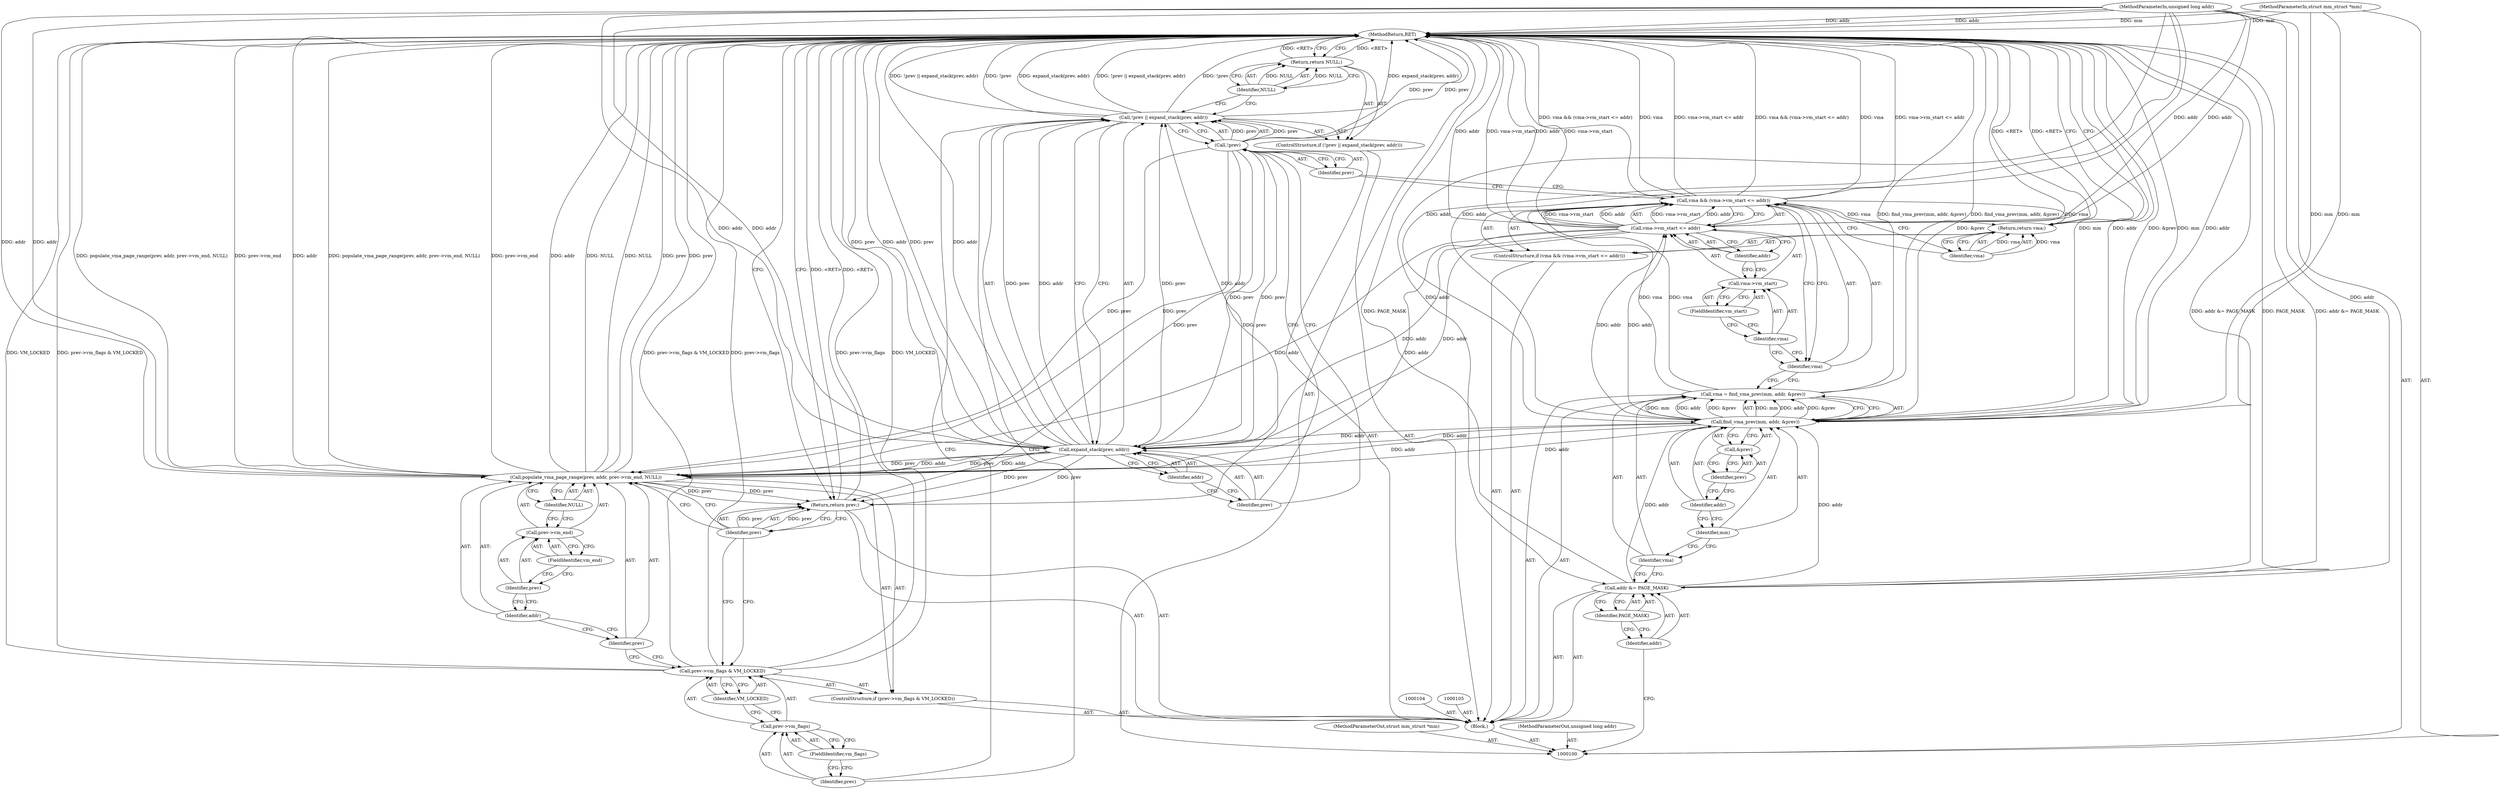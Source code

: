 digraph "1_linux_04f5866e41fb70690e28397487d8bd8eea7d712a_5" {
"1000150" [label="(MethodReturn,RET)"];
"1000101" [label="(MethodParameterIn,struct mm_struct *mm)"];
"1000219" [label="(MethodParameterOut,struct mm_struct *mm)"];
"1000102" [label="(MethodParameterIn,unsigned long addr)"];
"1000220" [label="(MethodParameterOut,unsigned long addr)"];
"1000134" [label="(Identifier,NULL)"];
"1000133" [label="(Return,return NULL;)"];
"1000139" [label="(FieldIdentifier,vm_flags)"];
"1000135" [label="(ControlStructure,if (prev->vm_flags & VM_LOCKED))"];
"1000140" [label="(Identifier,VM_LOCKED)"];
"1000136" [label="(Call,prev->vm_flags & VM_LOCKED)"];
"1000137" [label="(Call,prev->vm_flags)"];
"1000138" [label="(Identifier,prev)"];
"1000142" [label="(Identifier,prev)"];
"1000141" [label="(Call,populate_vma_page_range(prev, addr, prev->vm_end, NULL))"];
"1000143" [label="(Identifier,addr)"];
"1000144" [label="(Call,prev->vm_end)"];
"1000145" [label="(Identifier,prev)"];
"1000146" [label="(FieldIdentifier,vm_end)"];
"1000147" [label="(Identifier,NULL)"];
"1000148" [label="(Return,return prev;)"];
"1000149" [label="(Identifier,prev)"];
"1000103" [label="(Block,)"];
"1000106" [label="(Call,addr &= PAGE_MASK)"];
"1000107" [label="(Identifier,addr)"];
"1000108" [label="(Identifier,PAGE_MASK)"];
"1000109" [label="(Call,vma = find_vma_prev(mm, addr, &prev))"];
"1000110" [label="(Identifier,vma)"];
"1000112" [label="(Identifier,mm)"];
"1000113" [label="(Identifier,addr)"];
"1000114" [label="(Call,&prev)"];
"1000115" [label="(Identifier,prev)"];
"1000111" [label="(Call,find_vma_prev(mm, addr, &prev))"];
"1000119" [label="(Call,vma->vm_start <= addr)"];
"1000120" [label="(Call,vma->vm_start)"];
"1000121" [label="(Identifier,vma)"];
"1000122" [label="(FieldIdentifier,vm_start)"];
"1000116" [label="(ControlStructure,if (vma && (vma->vm_start <= addr)))"];
"1000123" [label="(Identifier,addr)"];
"1000117" [label="(Call,vma && (vma->vm_start <= addr))"];
"1000118" [label="(Identifier,vma)"];
"1000125" [label="(Identifier,vma)"];
"1000124" [label="(Return,return vma;)"];
"1000126" [label="(ControlStructure,if (!prev || expand_stack(prev, addr)))"];
"1000130" [label="(Call,expand_stack(prev, addr))"];
"1000131" [label="(Identifier,prev)"];
"1000132" [label="(Identifier,addr)"];
"1000127" [label="(Call,!prev || expand_stack(prev, addr))"];
"1000128" [label="(Call,!prev)"];
"1000129" [label="(Identifier,prev)"];
"1000150" -> "1000100"  [label="AST: "];
"1000150" -> "1000124"  [label="CFG: "];
"1000150" -> "1000133"  [label="CFG: "];
"1000150" -> "1000148"  [label="CFG: "];
"1000124" -> "1000150"  [label="DDG: <RET>"];
"1000133" -> "1000150"  [label="DDG: <RET>"];
"1000148" -> "1000150"  [label="DDG: <RET>"];
"1000117" -> "1000150"  [label="DDG: vma && (vma->vm_start <= addr)"];
"1000117" -> "1000150"  [label="DDG: vma"];
"1000117" -> "1000150"  [label="DDG: vma->vm_start <= addr"];
"1000127" -> "1000150"  [label="DDG: expand_stack(prev, addr)"];
"1000127" -> "1000150"  [label="DDG: !prev || expand_stack(prev, addr)"];
"1000127" -> "1000150"  [label="DDG: !prev"];
"1000141" -> "1000150"  [label="DDG: prev"];
"1000141" -> "1000150"  [label="DDG: populate_vma_page_range(prev, addr, prev->vm_end, NULL)"];
"1000141" -> "1000150"  [label="DDG: prev->vm_end"];
"1000141" -> "1000150"  [label="DDG: addr"];
"1000141" -> "1000150"  [label="DDG: NULL"];
"1000106" -> "1000150"  [label="DDG: PAGE_MASK"];
"1000106" -> "1000150"  [label="DDG: addr &= PAGE_MASK"];
"1000111" -> "1000150"  [label="DDG: &prev"];
"1000111" -> "1000150"  [label="DDG: mm"];
"1000111" -> "1000150"  [label="DDG: addr"];
"1000136" -> "1000150"  [label="DDG: VM_LOCKED"];
"1000136" -> "1000150"  [label="DDG: prev->vm_flags & VM_LOCKED"];
"1000136" -> "1000150"  [label="DDG: prev->vm_flags"];
"1000130" -> "1000150"  [label="DDG: prev"];
"1000130" -> "1000150"  [label="DDG: addr"];
"1000119" -> "1000150"  [label="DDG: addr"];
"1000119" -> "1000150"  [label="DDG: vma->vm_start"];
"1000128" -> "1000150"  [label="DDG: prev"];
"1000102" -> "1000150"  [label="DDG: addr"];
"1000101" -> "1000150"  [label="DDG: mm"];
"1000109" -> "1000150"  [label="DDG: find_vma_prev(mm, addr, &prev)"];
"1000101" -> "1000100"  [label="AST: "];
"1000101" -> "1000150"  [label="DDG: mm"];
"1000101" -> "1000111"  [label="DDG: mm"];
"1000219" -> "1000100"  [label="AST: "];
"1000102" -> "1000100"  [label="AST: "];
"1000102" -> "1000150"  [label="DDG: addr"];
"1000102" -> "1000106"  [label="DDG: addr"];
"1000102" -> "1000111"  [label="DDG: addr"];
"1000102" -> "1000119"  [label="DDG: addr"];
"1000102" -> "1000130"  [label="DDG: addr"];
"1000102" -> "1000141"  [label="DDG: addr"];
"1000220" -> "1000100"  [label="AST: "];
"1000134" -> "1000133"  [label="AST: "];
"1000134" -> "1000127"  [label="CFG: "];
"1000133" -> "1000134"  [label="CFG: "];
"1000134" -> "1000133"  [label="DDG: NULL"];
"1000133" -> "1000126"  [label="AST: "];
"1000133" -> "1000134"  [label="CFG: "];
"1000134" -> "1000133"  [label="AST: "];
"1000150" -> "1000133"  [label="CFG: "];
"1000133" -> "1000150"  [label="DDG: <RET>"];
"1000134" -> "1000133"  [label="DDG: NULL"];
"1000139" -> "1000137"  [label="AST: "];
"1000139" -> "1000138"  [label="CFG: "];
"1000137" -> "1000139"  [label="CFG: "];
"1000135" -> "1000103"  [label="AST: "];
"1000136" -> "1000135"  [label="AST: "];
"1000141" -> "1000135"  [label="AST: "];
"1000140" -> "1000136"  [label="AST: "];
"1000140" -> "1000137"  [label="CFG: "];
"1000136" -> "1000140"  [label="CFG: "];
"1000136" -> "1000135"  [label="AST: "];
"1000136" -> "1000140"  [label="CFG: "];
"1000137" -> "1000136"  [label="AST: "];
"1000140" -> "1000136"  [label="AST: "];
"1000142" -> "1000136"  [label="CFG: "];
"1000149" -> "1000136"  [label="CFG: "];
"1000136" -> "1000150"  [label="DDG: VM_LOCKED"];
"1000136" -> "1000150"  [label="DDG: prev->vm_flags & VM_LOCKED"];
"1000136" -> "1000150"  [label="DDG: prev->vm_flags"];
"1000137" -> "1000136"  [label="AST: "];
"1000137" -> "1000139"  [label="CFG: "];
"1000138" -> "1000137"  [label="AST: "];
"1000139" -> "1000137"  [label="AST: "];
"1000140" -> "1000137"  [label="CFG: "];
"1000138" -> "1000137"  [label="AST: "];
"1000138" -> "1000127"  [label="CFG: "];
"1000139" -> "1000138"  [label="CFG: "];
"1000142" -> "1000141"  [label="AST: "];
"1000142" -> "1000136"  [label="CFG: "];
"1000143" -> "1000142"  [label="CFG: "];
"1000141" -> "1000135"  [label="AST: "];
"1000141" -> "1000147"  [label="CFG: "];
"1000142" -> "1000141"  [label="AST: "];
"1000143" -> "1000141"  [label="AST: "];
"1000144" -> "1000141"  [label="AST: "];
"1000147" -> "1000141"  [label="AST: "];
"1000149" -> "1000141"  [label="CFG: "];
"1000141" -> "1000150"  [label="DDG: prev"];
"1000141" -> "1000150"  [label="DDG: populate_vma_page_range(prev, addr, prev->vm_end, NULL)"];
"1000141" -> "1000150"  [label="DDG: prev->vm_end"];
"1000141" -> "1000150"  [label="DDG: addr"];
"1000141" -> "1000150"  [label="DDG: NULL"];
"1000128" -> "1000141"  [label="DDG: prev"];
"1000130" -> "1000141"  [label="DDG: prev"];
"1000130" -> "1000141"  [label="DDG: addr"];
"1000111" -> "1000141"  [label="DDG: addr"];
"1000119" -> "1000141"  [label="DDG: addr"];
"1000102" -> "1000141"  [label="DDG: addr"];
"1000141" -> "1000148"  [label="DDG: prev"];
"1000143" -> "1000141"  [label="AST: "];
"1000143" -> "1000142"  [label="CFG: "];
"1000145" -> "1000143"  [label="CFG: "];
"1000144" -> "1000141"  [label="AST: "];
"1000144" -> "1000146"  [label="CFG: "];
"1000145" -> "1000144"  [label="AST: "];
"1000146" -> "1000144"  [label="AST: "];
"1000147" -> "1000144"  [label="CFG: "];
"1000145" -> "1000144"  [label="AST: "];
"1000145" -> "1000143"  [label="CFG: "];
"1000146" -> "1000145"  [label="CFG: "];
"1000146" -> "1000144"  [label="AST: "];
"1000146" -> "1000145"  [label="CFG: "];
"1000144" -> "1000146"  [label="CFG: "];
"1000147" -> "1000141"  [label="AST: "];
"1000147" -> "1000144"  [label="CFG: "];
"1000141" -> "1000147"  [label="CFG: "];
"1000148" -> "1000103"  [label="AST: "];
"1000148" -> "1000149"  [label="CFG: "];
"1000149" -> "1000148"  [label="AST: "];
"1000150" -> "1000148"  [label="CFG: "];
"1000148" -> "1000150"  [label="DDG: <RET>"];
"1000149" -> "1000148"  [label="DDG: prev"];
"1000141" -> "1000148"  [label="DDG: prev"];
"1000128" -> "1000148"  [label="DDG: prev"];
"1000130" -> "1000148"  [label="DDG: prev"];
"1000149" -> "1000148"  [label="AST: "];
"1000149" -> "1000141"  [label="CFG: "];
"1000149" -> "1000136"  [label="CFG: "];
"1000148" -> "1000149"  [label="CFG: "];
"1000149" -> "1000148"  [label="DDG: prev"];
"1000103" -> "1000100"  [label="AST: "];
"1000104" -> "1000103"  [label="AST: "];
"1000105" -> "1000103"  [label="AST: "];
"1000106" -> "1000103"  [label="AST: "];
"1000109" -> "1000103"  [label="AST: "];
"1000116" -> "1000103"  [label="AST: "];
"1000126" -> "1000103"  [label="AST: "];
"1000135" -> "1000103"  [label="AST: "];
"1000148" -> "1000103"  [label="AST: "];
"1000106" -> "1000103"  [label="AST: "];
"1000106" -> "1000108"  [label="CFG: "];
"1000107" -> "1000106"  [label="AST: "];
"1000108" -> "1000106"  [label="AST: "];
"1000110" -> "1000106"  [label="CFG: "];
"1000106" -> "1000150"  [label="DDG: PAGE_MASK"];
"1000106" -> "1000150"  [label="DDG: addr &= PAGE_MASK"];
"1000102" -> "1000106"  [label="DDG: addr"];
"1000106" -> "1000111"  [label="DDG: addr"];
"1000107" -> "1000106"  [label="AST: "];
"1000107" -> "1000100"  [label="CFG: "];
"1000108" -> "1000107"  [label="CFG: "];
"1000108" -> "1000106"  [label="AST: "];
"1000108" -> "1000107"  [label="CFG: "];
"1000106" -> "1000108"  [label="CFG: "];
"1000109" -> "1000103"  [label="AST: "];
"1000109" -> "1000111"  [label="CFG: "];
"1000110" -> "1000109"  [label="AST: "];
"1000111" -> "1000109"  [label="AST: "];
"1000118" -> "1000109"  [label="CFG: "];
"1000109" -> "1000150"  [label="DDG: find_vma_prev(mm, addr, &prev)"];
"1000111" -> "1000109"  [label="DDG: mm"];
"1000111" -> "1000109"  [label="DDG: addr"];
"1000111" -> "1000109"  [label="DDG: &prev"];
"1000109" -> "1000117"  [label="DDG: vma"];
"1000110" -> "1000109"  [label="AST: "];
"1000110" -> "1000106"  [label="CFG: "];
"1000112" -> "1000110"  [label="CFG: "];
"1000112" -> "1000111"  [label="AST: "];
"1000112" -> "1000110"  [label="CFG: "];
"1000113" -> "1000112"  [label="CFG: "];
"1000113" -> "1000111"  [label="AST: "];
"1000113" -> "1000112"  [label="CFG: "];
"1000115" -> "1000113"  [label="CFG: "];
"1000114" -> "1000111"  [label="AST: "];
"1000114" -> "1000115"  [label="CFG: "];
"1000115" -> "1000114"  [label="AST: "];
"1000111" -> "1000114"  [label="CFG: "];
"1000115" -> "1000114"  [label="AST: "];
"1000115" -> "1000113"  [label="CFG: "];
"1000114" -> "1000115"  [label="CFG: "];
"1000111" -> "1000109"  [label="AST: "];
"1000111" -> "1000114"  [label="CFG: "];
"1000112" -> "1000111"  [label="AST: "];
"1000113" -> "1000111"  [label="AST: "];
"1000114" -> "1000111"  [label="AST: "];
"1000109" -> "1000111"  [label="CFG: "];
"1000111" -> "1000150"  [label="DDG: &prev"];
"1000111" -> "1000150"  [label="DDG: mm"];
"1000111" -> "1000150"  [label="DDG: addr"];
"1000111" -> "1000109"  [label="DDG: mm"];
"1000111" -> "1000109"  [label="DDG: addr"];
"1000111" -> "1000109"  [label="DDG: &prev"];
"1000101" -> "1000111"  [label="DDG: mm"];
"1000106" -> "1000111"  [label="DDG: addr"];
"1000102" -> "1000111"  [label="DDG: addr"];
"1000111" -> "1000119"  [label="DDG: addr"];
"1000111" -> "1000130"  [label="DDG: addr"];
"1000111" -> "1000141"  [label="DDG: addr"];
"1000119" -> "1000117"  [label="AST: "];
"1000119" -> "1000123"  [label="CFG: "];
"1000120" -> "1000119"  [label="AST: "];
"1000123" -> "1000119"  [label="AST: "];
"1000117" -> "1000119"  [label="CFG: "];
"1000119" -> "1000150"  [label="DDG: addr"];
"1000119" -> "1000150"  [label="DDG: vma->vm_start"];
"1000119" -> "1000117"  [label="DDG: vma->vm_start"];
"1000119" -> "1000117"  [label="DDG: addr"];
"1000111" -> "1000119"  [label="DDG: addr"];
"1000102" -> "1000119"  [label="DDG: addr"];
"1000119" -> "1000130"  [label="DDG: addr"];
"1000119" -> "1000141"  [label="DDG: addr"];
"1000120" -> "1000119"  [label="AST: "];
"1000120" -> "1000122"  [label="CFG: "];
"1000121" -> "1000120"  [label="AST: "];
"1000122" -> "1000120"  [label="AST: "];
"1000123" -> "1000120"  [label="CFG: "];
"1000121" -> "1000120"  [label="AST: "];
"1000121" -> "1000118"  [label="CFG: "];
"1000122" -> "1000121"  [label="CFG: "];
"1000122" -> "1000120"  [label="AST: "];
"1000122" -> "1000121"  [label="CFG: "];
"1000120" -> "1000122"  [label="CFG: "];
"1000116" -> "1000103"  [label="AST: "];
"1000117" -> "1000116"  [label="AST: "];
"1000124" -> "1000116"  [label="AST: "];
"1000123" -> "1000119"  [label="AST: "];
"1000123" -> "1000120"  [label="CFG: "];
"1000119" -> "1000123"  [label="CFG: "];
"1000117" -> "1000116"  [label="AST: "];
"1000117" -> "1000118"  [label="CFG: "];
"1000117" -> "1000119"  [label="CFG: "];
"1000118" -> "1000117"  [label="AST: "];
"1000119" -> "1000117"  [label="AST: "];
"1000125" -> "1000117"  [label="CFG: "];
"1000129" -> "1000117"  [label="CFG: "];
"1000117" -> "1000150"  [label="DDG: vma && (vma->vm_start <= addr)"];
"1000117" -> "1000150"  [label="DDG: vma"];
"1000117" -> "1000150"  [label="DDG: vma->vm_start <= addr"];
"1000109" -> "1000117"  [label="DDG: vma"];
"1000119" -> "1000117"  [label="DDG: vma->vm_start"];
"1000119" -> "1000117"  [label="DDG: addr"];
"1000117" -> "1000124"  [label="DDG: vma"];
"1000118" -> "1000117"  [label="AST: "];
"1000118" -> "1000109"  [label="CFG: "];
"1000121" -> "1000118"  [label="CFG: "];
"1000117" -> "1000118"  [label="CFG: "];
"1000125" -> "1000124"  [label="AST: "];
"1000125" -> "1000117"  [label="CFG: "];
"1000124" -> "1000125"  [label="CFG: "];
"1000125" -> "1000124"  [label="DDG: vma"];
"1000124" -> "1000116"  [label="AST: "];
"1000124" -> "1000125"  [label="CFG: "];
"1000125" -> "1000124"  [label="AST: "];
"1000150" -> "1000124"  [label="CFG: "];
"1000124" -> "1000150"  [label="DDG: <RET>"];
"1000125" -> "1000124"  [label="DDG: vma"];
"1000117" -> "1000124"  [label="DDG: vma"];
"1000126" -> "1000103"  [label="AST: "];
"1000127" -> "1000126"  [label="AST: "];
"1000133" -> "1000126"  [label="AST: "];
"1000130" -> "1000127"  [label="AST: "];
"1000130" -> "1000132"  [label="CFG: "];
"1000131" -> "1000130"  [label="AST: "];
"1000132" -> "1000130"  [label="AST: "];
"1000127" -> "1000130"  [label="CFG: "];
"1000130" -> "1000150"  [label="DDG: prev"];
"1000130" -> "1000150"  [label="DDG: addr"];
"1000130" -> "1000127"  [label="DDG: prev"];
"1000130" -> "1000127"  [label="DDG: addr"];
"1000128" -> "1000130"  [label="DDG: prev"];
"1000119" -> "1000130"  [label="DDG: addr"];
"1000111" -> "1000130"  [label="DDG: addr"];
"1000102" -> "1000130"  [label="DDG: addr"];
"1000130" -> "1000141"  [label="DDG: prev"];
"1000130" -> "1000141"  [label="DDG: addr"];
"1000130" -> "1000148"  [label="DDG: prev"];
"1000131" -> "1000130"  [label="AST: "];
"1000131" -> "1000128"  [label="CFG: "];
"1000132" -> "1000131"  [label="CFG: "];
"1000132" -> "1000130"  [label="AST: "];
"1000132" -> "1000131"  [label="CFG: "];
"1000130" -> "1000132"  [label="CFG: "];
"1000127" -> "1000126"  [label="AST: "];
"1000127" -> "1000128"  [label="CFG: "];
"1000127" -> "1000130"  [label="CFG: "];
"1000128" -> "1000127"  [label="AST: "];
"1000130" -> "1000127"  [label="AST: "];
"1000134" -> "1000127"  [label="CFG: "];
"1000138" -> "1000127"  [label="CFG: "];
"1000127" -> "1000150"  [label="DDG: expand_stack(prev, addr)"];
"1000127" -> "1000150"  [label="DDG: !prev || expand_stack(prev, addr)"];
"1000127" -> "1000150"  [label="DDG: !prev"];
"1000128" -> "1000127"  [label="DDG: prev"];
"1000130" -> "1000127"  [label="DDG: prev"];
"1000130" -> "1000127"  [label="DDG: addr"];
"1000128" -> "1000127"  [label="AST: "];
"1000128" -> "1000129"  [label="CFG: "];
"1000129" -> "1000128"  [label="AST: "];
"1000131" -> "1000128"  [label="CFG: "];
"1000127" -> "1000128"  [label="CFG: "];
"1000128" -> "1000150"  [label="DDG: prev"];
"1000128" -> "1000127"  [label="DDG: prev"];
"1000128" -> "1000130"  [label="DDG: prev"];
"1000128" -> "1000141"  [label="DDG: prev"];
"1000128" -> "1000148"  [label="DDG: prev"];
"1000129" -> "1000128"  [label="AST: "];
"1000129" -> "1000117"  [label="CFG: "];
"1000128" -> "1000129"  [label="CFG: "];
}
